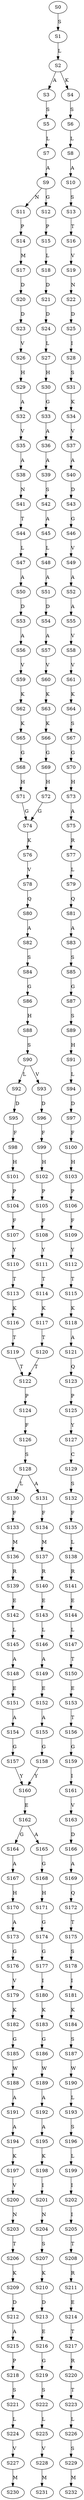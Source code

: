 strict digraph  {
	S0 -> S1 [ label = S ];
	S1 -> S2 [ label = L ];
	S2 -> S3 [ label = A ];
	S2 -> S4 [ label = K ];
	S3 -> S5 [ label = S ];
	S4 -> S6 [ label = S ];
	S5 -> S7 [ label = L ];
	S6 -> S8 [ label = L ];
	S7 -> S9 [ label = A ];
	S8 -> S10 [ label = A ];
	S9 -> S11 [ label = N ];
	S9 -> S12 [ label = G ];
	S10 -> S13 [ label = S ];
	S11 -> S14 [ label = P ];
	S12 -> S15 [ label = P ];
	S13 -> S16 [ label = T ];
	S14 -> S17 [ label = M ];
	S15 -> S18 [ label = L ];
	S16 -> S19 [ label = V ];
	S17 -> S20 [ label = D ];
	S18 -> S21 [ label = D ];
	S19 -> S22 [ label = N ];
	S20 -> S23 [ label = D ];
	S21 -> S24 [ label = D ];
	S22 -> S25 [ label = D ];
	S23 -> S26 [ label = V ];
	S24 -> S27 [ label = L ];
	S25 -> S28 [ label = I ];
	S26 -> S29 [ label = H ];
	S27 -> S30 [ label = H ];
	S28 -> S31 [ label = S ];
	S29 -> S32 [ label = A ];
	S30 -> S33 [ label = G ];
	S31 -> S34 [ label = K ];
	S32 -> S35 [ label = V ];
	S33 -> S36 [ label = A ];
	S34 -> S37 [ label = V ];
	S35 -> S38 [ label = A ];
	S36 -> S39 [ label = A ];
	S37 -> S40 [ label = A ];
	S38 -> S41 [ label = N ];
	S39 -> S42 [ label = S ];
	S40 -> S43 [ label = D ];
	S41 -> S44 [ label = T ];
	S42 -> S45 [ label = A ];
	S43 -> S46 [ label = G ];
	S44 -> S47 [ label = L ];
	S45 -> S48 [ label = L ];
	S46 -> S49 [ label = V ];
	S47 -> S50 [ label = A ];
	S48 -> S51 [ label = A ];
	S49 -> S52 [ label = A ];
	S50 -> S53 [ label = D ];
	S51 -> S54 [ label = D ];
	S52 -> S55 [ label = A ];
	S53 -> S56 [ label = A ];
	S54 -> S57 [ label = A ];
	S55 -> S58 [ label = V ];
	S56 -> S59 [ label = V ];
	S57 -> S60 [ label = V ];
	S58 -> S61 [ label = V ];
	S59 -> S62 [ label = K ];
	S60 -> S63 [ label = K ];
	S61 -> S64 [ label = K ];
	S62 -> S65 [ label = K ];
	S63 -> S66 [ label = K ];
	S64 -> S67 [ label = S ];
	S65 -> S68 [ label = G ];
	S66 -> S69 [ label = G ];
	S67 -> S70 [ label = G ];
	S68 -> S71 [ label = H ];
	S69 -> S72 [ label = H ];
	S70 -> S73 [ label = H ];
	S71 -> S74 [ label = G ];
	S72 -> S74 [ label = G ];
	S73 -> S75 [ label = A ];
	S74 -> S76 [ label = K ];
	S75 -> S77 [ label = R ];
	S76 -> S78 [ label = V ];
	S77 -> S79 [ label = L ];
	S78 -> S80 [ label = Q ];
	S79 -> S81 [ label = Q ];
	S80 -> S82 [ label = A ];
	S81 -> S83 [ label = A ];
	S82 -> S84 [ label = S ];
	S83 -> S85 [ label = S ];
	S84 -> S86 [ label = G ];
	S85 -> S87 [ label = G ];
	S86 -> S88 [ label = H ];
	S87 -> S89 [ label = S ];
	S88 -> S90 [ label = S ];
	S89 -> S91 [ label = H ];
	S90 -> S92 [ label = L ];
	S90 -> S93 [ label = V ];
	S91 -> S94 [ label = L ];
	S92 -> S95 [ label = D ];
	S93 -> S96 [ label = D ];
	S94 -> S97 [ label = D ];
	S95 -> S98 [ label = F ];
	S96 -> S99 [ label = F ];
	S97 -> S100 [ label = F ];
	S98 -> S101 [ label = H ];
	S99 -> S102 [ label = H ];
	S100 -> S103 [ label = H ];
	S101 -> S104 [ label = P ];
	S102 -> S105 [ label = P ];
	S103 -> S106 [ label = P ];
	S104 -> S107 [ label = F ];
	S105 -> S108 [ label = F ];
	S106 -> S109 [ label = F ];
	S107 -> S110 [ label = Y ];
	S108 -> S111 [ label = Y ];
	S109 -> S112 [ label = Y ];
	S110 -> S113 [ label = T ];
	S111 -> S114 [ label = T ];
	S112 -> S115 [ label = T ];
	S113 -> S116 [ label = K ];
	S114 -> S117 [ label = K ];
	S115 -> S118 [ label = K ];
	S116 -> S119 [ label = T ];
	S117 -> S120 [ label = T ];
	S118 -> S121 [ label = A ];
	S119 -> S122 [ label = T ];
	S120 -> S122 [ label = T ];
	S121 -> S123 [ label = Q ];
	S122 -> S124 [ label = P ];
	S123 -> S125 [ label = P ];
	S124 -> S126 [ label = F ];
	S125 -> S127 [ label = Y ];
	S126 -> S128 [ label = S ];
	S127 -> S129 [ label = C ];
	S128 -> S130 [ label = L ];
	S128 -> S131 [ label = A ];
	S129 -> S132 [ label = S ];
	S130 -> S133 [ label = F ];
	S131 -> S134 [ label = F ];
	S132 -> S135 [ label = F ];
	S133 -> S136 [ label = M ];
	S134 -> S137 [ label = M ];
	S135 -> S138 [ label = L ];
	S136 -> S139 [ label = R ];
	S137 -> S140 [ label = R ];
	S138 -> S141 [ label = R ];
	S139 -> S142 [ label = E ];
	S140 -> S143 [ label = E ];
	S141 -> S144 [ label = E ];
	S142 -> S145 [ label = L ];
	S143 -> S146 [ label = L ];
	S144 -> S147 [ label = L ];
	S145 -> S148 [ label = A ];
	S146 -> S149 [ label = A ];
	S147 -> S150 [ label = T ];
	S148 -> S151 [ label = E ];
	S149 -> S152 [ label = E ];
	S150 -> S153 [ label = E ];
	S151 -> S154 [ label = A ];
	S152 -> S155 [ label = A ];
	S153 -> S156 [ label = T ];
	S154 -> S157 [ label = G ];
	S155 -> S158 [ label = G ];
	S156 -> S159 [ label = G ];
	S157 -> S160 [ label = Y ];
	S158 -> S160 [ label = Y ];
	S159 -> S161 [ label = I ];
	S160 -> S162 [ label = E ];
	S161 -> S163 [ label = V ];
	S162 -> S164 [ label = G ];
	S162 -> S165 [ label = A ];
	S163 -> S166 [ label = D ];
	S164 -> S167 [ label = A ];
	S165 -> S168 [ label = G ];
	S166 -> S169 [ label = A ];
	S167 -> S170 [ label = H ];
	S168 -> S171 [ label = H ];
	S169 -> S172 [ label = Q ];
	S170 -> S173 [ label = A ];
	S171 -> S174 [ label = G ];
	S172 -> S175 [ label = T ];
	S173 -> S176 [ label = G ];
	S174 -> S177 [ label = G ];
	S175 -> S178 [ label = S ];
	S176 -> S179 [ label = V ];
	S177 -> S180 [ label = I ];
	S178 -> S181 [ label = I ];
	S179 -> S182 [ label = K ];
	S180 -> S183 [ label = K ];
	S181 -> S184 [ label = K ];
	S182 -> S185 [ label = G ];
	S183 -> S186 [ label = G ];
	S184 -> S187 [ label = S ];
	S185 -> S188 [ label = W ];
	S186 -> S189 [ label = W ];
	S187 -> S190 [ label = W ];
	S188 -> S191 [ label = A ];
	S189 -> S192 [ label = A ];
	S190 -> S193 [ label = L ];
	S191 -> S194 [ label = A ];
	S192 -> S195 [ label = A ];
	S193 -> S196 [ label = S ];
	S194 -> S197 [ label = K ];
	S195 -> S198 [ label = K ];
	S196 -> S199 [ label = L ];
	S197 -> S200 [ label = V ];
	S198 -> S201 [ label = I ];
	S199 -> S202 [ label = I ];
	S200 -> S203 [ label = N ];
	S201 -> S204 [ label = N ];
	S202 -> S205 [ label = I ];
	S203 -> S206 [ label = T ];
	S204 -> S207 [ label = S ];
	S205 -> S208 [ label = T ];
	S206 -> S209 [ label = K ];
	S207 -> S210 [ label = K ];
	S208 -> S211 [ label = R ];
	S209 -> S212 [ label = D ];
	S210 -> S213 [ label = D ];
	S211 -> S214 [ label = E ];
	S212 -> S215 [ label = A ];
	S213 -> S216 [ label = E ];
	S214 -> S217 [ label = T ];
	S215 -> S218 [ label = P ];
	S216 -> S219 [ label = G ];
	S217 -> S220 [ label = R ];
	S218 -> S221 [ label = S ];
	S219 -> S222 [ label = S ];
	S220 -> S223 [ label = T ];
	S221 -> S224 [ label = L ];
	S222 -> S225 [ label = L ];
	S223 -> S226 [ label = L ];
	S224 -> S227 [ label = V ];
	S225 -> S228 [ label = V ];
	S226 -> S229 [ label = S ];
	S227 -> S230 [ label = M ];
	S228 -> S231 [ label = M ];
	S229 -> S232 [ label = M ];
}
